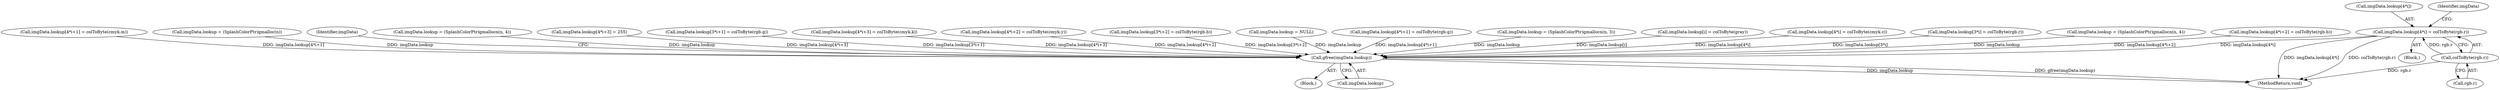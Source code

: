 digraph "0_poppler_7b2d314a61fd0e12f47c62996cb49ec0d1ba747a_11@array" {
"1000530" [label="(Call,imgData.lookup[4*i] = colToByte(rgb.r))"];
"1000538" [label="(Call,colToByte(rgb.r))"];
"1000692" [label="(Call,gfree(imgData.lookup))"];
"1000531" [label="(Call,imgData.lookup[4*i])"];
"1000624" [label="(Call,imgData.lookup[4*i+1] = colToByte(cmyk.m))"];
"1000391" [label="(Call,imgData.lookup = (SplashColorPtr)gmalloc(n))"];
"1000697" [label="(Identifier,imgData)"];
"1000583" [label="(Call,imgData.lookup = (SplashColorPtr)gmallocn(n, 4))"];
"1000570" [label="(Call,imgData.lookup[4*i+3] = 255)"];
"1000545" [label="(Identifier,imgData)"];
"1000539" [label="(Call,rgb.r)"];
"1000692" [label="(Call,gfree(imgData.lookup))"];
"1000176" [label="(Block,)"];
"1000538" [label="(Call,colToByte(rgb.r))"];
"1000471" [label="(Call,imgData.lookup[3*i+1] = colToByte(rgb.g))"];
"1000652" [label="(Call,imgData.lookup[4*i+3] = colToByte(cmyk.k))"];
"1000638" [label="(Call,imgData.lookup[4*i+2] = colToByte(cmyk.y))"];
"1000530" [label="(Call,imgData.lookup[4*i] = colToByte(rgb.r))"];
"1000485" [label="(Call,imgData.lookup[3*i+2] = colToByte(rgb.b))"];
"1000371" [label="(Call,imgData.lookup = NULL)"];
"1000542" [label="(Call,imgData.lookup[4*i+1] = colToByte(rgb.g))"];
"1000430" [label="(Call,imgData.lookup = (SplashColorPtr)gmallocn(n, 3))"];
"1000419" [label="(Call,imgData.lookup[i] = colToByte(gray))"];
"1000612" [label="(Call,imgData.lookup[4*i] = colToByte(cmyk.c))"];
"1000459" [label="(Call,imgData.lookup[3*i] = colToByte(rgb.r))"];
"1000700" [label="(MethodReturn,void)"];
"1000693" [label="(Call,imgData.lookup)"];
"1000501" [label="(Call,imgData.lookup = (SplashColorPtr)gmallocn(n, 4))"];
"1000519" [label="(Block,)"];
"1000556" [label="(Call,imgData.lookup[4*i+2] = colToByte(rgb.b))"];
"1000530" -> "1000519"  [label="AST: "];
"1000530" -> "1000538"  [label="CFG: "];
"1000531" -> "1000530"  [label="AST: "];
"1000538" -> "1000530"  [label="AST: "];
"1000545" -> "1000530"  [label="CFG: "];
"1000530" -> "1000700"  [label="DDG: imgData.lookup[4*i]"];
"1000530" -> "1000700"  [label="DDG: colToByte(rgb.r)"];
"1000538" -> "1000530"  [label="DDG: rgb.r"];
"1000530" -> "1000692"  [label="DDG: imgData.lookup[4*i]"];
"1000538" -> "1000539"  [label="CFG: "];
"1000539" -> "1000538"  [label="AST: "];
"1000538" -> "1000700"  [label="DDG: rgb.r"];
"1000692" -> "1000176"  [label="AST: "];
"1000692" -> "1000693"  [label="CFG: "];
"1000693" -> "1000692"  [label="AST: "];
"1000697" -> "1000692"  [label="CFG: "];
"1000692" -> "1000700"  [label="DDG: imgData.lookup"];
"1000692" -> "1000700"  [label="DDG: gfree(imgData.lookup)"];
"1000485" -> "1000692"  [label="DDG: imgData.lookup[3*i+2]"];
"1000459" -> "1000692"  [label="DDG: imgData.lookup[3*i]"];
"1000471" -> "1000692"  [label="DDG: imgData.lookup[3*i+1]"];
"1000612" -> "1000692"  [label="DDG: imgData.lookup[4*i]"];
"1000583" -> "1000692"  [label="DDG: imgData.lookup"];
"1000419" -> "1000692"  [label="DDG: imgData.lookup[i]"];
"1000624" -> "1000692"  [label="DDG: imgData.lookup[4*i+1]"];
"1000371" -> "1000692"  [label="DDG: imgData.lookup"];
"1000570" -> "1000692"  [label="DDG: imgData.lookup[4*i+3]"];
"1000638" -> "1000692"  [label="DDG: imgData.lookup[4*i+2]"];
"1000391" -> "1000692"  [label="DDG: imgData.lookup"];
"1000556" -> "1000692"  [label="DDG: imgData.lookup[4*i+2]"];
"1000501" -> "1000692"  [label="DDG: imgData.lookup"];
"1000652" -> "1000692"  [label="DDG: imgData.lookup[4*i+3]"];
"1000542" -> "1000692"  [label="DDG: imgData.lookup[4*i+1]"];
"1000430" -> "1000692"  [label="DDG: imgData.lookup"];
}
